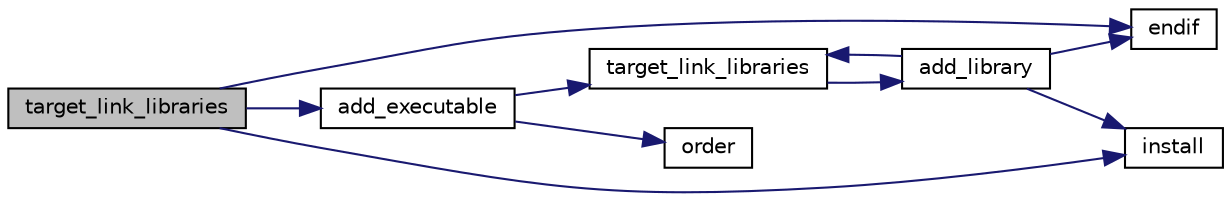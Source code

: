 digraph "target_link_libraries"
{
  edge [fontname="Helvetica",fontsize="10",labelfontname="Helvetica",labelfontsize="10"];
  node [fontname="Helvetica",fontsize="10",shape=record];
  rankdir="LR";
  Node1 [label="target_link_libraries",height=0.2,width=0.4,color="black", fillcolor="grey75", style="filled", fontcolor="black"];
  Node1 -> Node2 [color="midnightblue",fontsize="10",style="solid",fontname="Helvetica"];
  Node2 [label="endif",height=0.2,width=0.4,color="black", fillcolor="white", style="filled",URL="$dc/de0/_acquisition_2_m_c_a_2source_2_c_make_lists_8txt.html#aeb1e8c468f68e07ffda16b89438d9b73"];
  Node1 -> Node3 [color="midnightblue",fontsize="10",style="solid",fontname="Helvetica"];
  Node3 [label="add_executable",height=0.2,width=0.4,color="black", fillcolor="white", style="filled",URL="$dc/d13/_acquisition_2_setup_2source_2_c_make_lists_8txt.html#a7d99048ac24b98b055dbabe3d5379aba"];
  Node3 -> Node4 [color="midnightblue",fontsize="10",style="solid",fontname="Helvetica"];
  Node4 [label="target_link_libraries",height=0.2,width=0.4,color="black", fillcolor="white", style="filled",URL="$d8/d88/_acquisition_2_interface_2source_2_c_make_lists_8txt.html#aee11318b1686a2c5dc0643ab535aff51"];
  Node4 -> Node5 [color="midnightblue",fontsize="10",style="solid",fontname="Helvetica"];
  Node5 [label="add_library",height=0.2,width=0.4,color="black", fillcolor="white", style="filled",URL="$d8/d36/_core_2source_2_c_make_lists_8txt.html#a04dade15318d8138411c7e87d9b781c6"];
  Node5 -> Node4 [color="midnightblue",fontsize="10",style="solid",fontname="Helvetica"];
  Node5 -> Node2 [color="midnightblue",fontsize="10",style="solid",fontname="Helvetica"];
  Node5 -> Node6 [color="midnightblue",fontsize="10",style="solid",fontname="Helvetica"];
  Node6 [label="install",height=0.2,width=0.4,color="black", fillcolor="white", style="filled",URL="$d7/db3/_analysis_2_resources_2tests_2_c_make_lists_8txt.html#a5f1c6f3e6310280508125bd68fb2520d"];
  Node3 -> Node7 [color="midnightblue",fontsize="10",style="solid",fontname="Helvetica"];
  Node7 [label="order",height=0.2,width=0.4,color="black", fillcolor="white", style="filled",URL="$dd/d8b/listener_8cpp.html#ad9cc2fede07ca84705c9b1a36643130e",tooltip="Find the order of magnitude of an input double. "];
  Node1 -> Node6 [color="midnightblue",fontsize="10",style="solid",fontname="Helvetica"];
}

